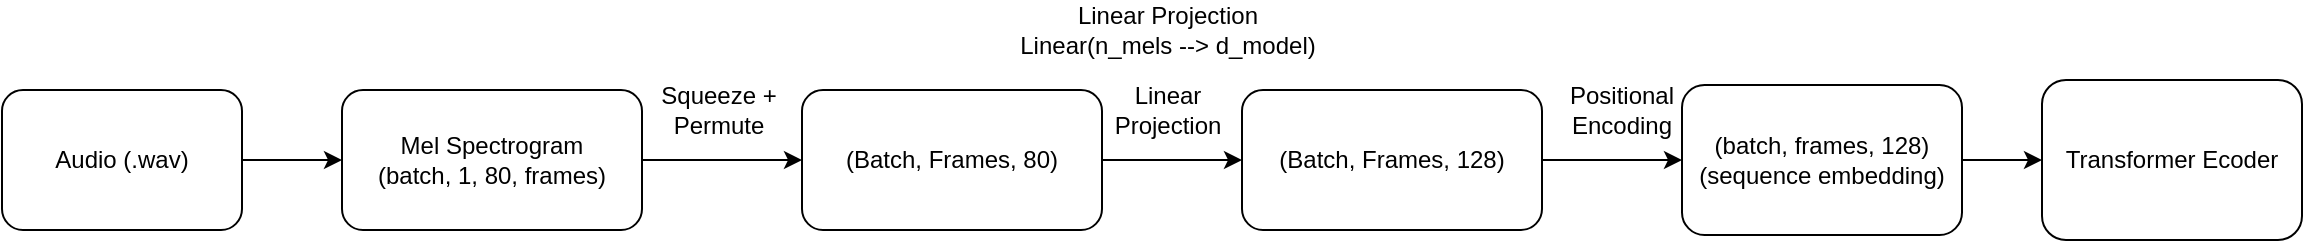 <mxfile version="26.2.14">
  <diagram name="Page-1" id="XduL9CgAANd4o91-GL7N">
    <mxGraphModel dx="1388" dy="648" grid="1" gridSize="10" guides="1" tooltips="1" connect="1" arrows="1" fold="1" page="1" pageScale="1" pageWidth="827" pageHeight="1169" math="0" shadow="0">
      <root>
        <mxCell id="0" />
        <mxCell id="1" parent="0" />
        <mxCell id="bnC9-uB_xjfUs-M4p0_b-18" style="edgeStyle=orthogonalEdgeStyle;rounded=0;orthogonalLoop=1;jettySize=auto;html=1;" edge="1" parent="1" source="bnC9-uB_xjfUs-M4p0_b-15">
          <mxGeometry relative="1" as="geometry">
            <mxPoint x="200" y="350" as="targetPoint" />
          </mxGeometry>
        </mxCell>
        <mxCell id="bnC9-uB_xjfUs-M4p0_b-15" value="Audio (.wav)" style="rounded=1;whiteSpace=wrap;html=1;" vertex="1" parent="1">
          <mxGeometry x="30" y="315" width="120" height="70" as="geometry" />
        </mxCell>
        <mxCell id="bnC9-uB_xjfUs-M4p0_b-20" style="edgeStyle=orthogonalEdgeStyle;rounded=0;orthogonalLoop=1;jettySize=auto;html=1;" edge="1" parent="1" source="bnC9-uB_xjfUs-M4p0_b-19">
          <mxGeometry relative="1" as="geometry">
            <mxPoint x="430" y="350" as="targetPoint" />
          </mxGeometry>
        </mxCell>
        <mxCell id="bnC9-uB_xjfUs-M4p0_b-19" value="Mel Spectrogram&lt;div&gt;(batch, 1, 80, frames)&lt;/div&gt;" style="rounded=1;whiteSpace=wrap;html=1;" vertex="1" parent="1">
          <mxGeometry x="200" y="315" width="150" height="70" as="geometry" />
        </mxCell>
        <mxCell id="bnC9-uB_xjfUs-M4p0_b-21" value="Squeeze + Permute" style="text;html=1;align=center;verticalAlign=middle;whiteSpace=wrap;rounded=0;" vertex="1" parent="1">
          <mxGeometry x="340" y="310" width="97" height="30" as="geometry" />
        </mxCell>
        <mxCell id="bnC9-uB_xjfUs-M4p0_b-24" style="edgeStyle=orthogonalEdgeStyle;rounded=0;orthogonalLoop=1;jettySize=auto;html=1;" edge="1" parent="1" source="bnC9-uB_xjfUs-M4p0_b-22">
          <mxGeometry relative="1" as="geometry">
            <mxPoint x="650" y="350" as="targetPoint" />
          </mxGeometry>
        </mxCell>
        <mxCell id="bnC9-uB_xjfUs-M4p0_b-22" value="(Batch, Frames, 80)" style="rounded=1;whiteSpace=wrap;html=1;" vertex="1" parent="1">
          <mxGeometry x="430" y="315" width="150" height="70" as="geometry" />
        </mxCell>
        <mxCell id="bnC9-uB_xjfUs-M4p0_b-26" value="Linear Projection" style="text;html=1;align=center;verticalAlign=middle;whiteSpace=wrap;rounded=0;" vertex="1" parent="1">
          <mxGeometry x="583" y="310" width="60" height="30" as="geometry" />
        </mxCell>
        <mxCell id="bnC9-uB_xjfUs-M4p0_b-39" style="edgeStyle=orthogonalEdgeStyle;rounded=0;orthogonalLoop=1;jettySize=auto;html=1;" edge="1" parent="1" source="bnC9-uB_xjfUs-M4p0_b-28">
          <mxGeometry relative="1" as="geometry">
            <mxPoint x="870" y="350" as="targetPoint" />
          </mxGeometry>
        </mxCell>
        <mxCell id="bnC9-uB_xjfUs-M4p0_b-28" value="(Batch, Frames, 128)" style="rounded=1;whiteSpace=wrap;html=1;" vertex="1" parent="1">
          <mxGeometry x="650" y="315" width="150" height="70" as="geometry" />
        </mxCell>
        <mxCell id="bnC9-uB_xjfUs-M4p0_b-29" value="Linear Projection&lt;div&gt;Linear(n_mels --&amp;gt; d_model)&lt;/div&gt;" style="text;html=1;align=center;verticalAlign=middle;whiteSpace=wrap;rounded=0;" vertex="1" parent="1">
          <mxGeometry x="538" y="270" width="150" height="30" as="geometry" />
        </mxCell>
        <mxCell id="bnC9-uB_xjfUs-M4p0_b-31" value="Positional Encoding" style="text;html=1;align=center;verticalAlign=middle;whiteSpace=wrap;rounded=0;" vertex="1" parent="1">
          <mxGeometry x="810" y="310" width="60" height="30" as="geometry" />
        </mxCell>
        <mxCell id="bnC9-uB_xjfUs-M4p0_b-40" style="edgeStyle=orthogonalEdgeStyle;rounded=0;orthogonalLoop=1;jettySize=auto;html=1;" edge="1" parent="1" source="bnC9-uB_xjfUs-M4p0_b-32">
          <mxGeometry relative="1" as="geometry">
            <mxPoint x="1050" y="350" as="targetPoint" />
          </mxGeometry>
        </mxCell>
        <mxCell id="bnC9-uB_xjfUs-M4p0_b-32" value="(batch, frames, 128) (sequence embedding)" style="rounded=1;whiteSpace=wrap;html=1;" vertex="1" parent="1">
          <mxGeometry x="870" y="312.5" width="140" height="75" as="geometry" />
        </mxCell>
        <mxCell id="bnC9-uB_xjfUs-M4p0_b-34" value="Transformer Ecoder" style="rounded=1;whiteSpace=wrap;html=1;" vertex="1" parent="1">
          <mxGeometry x="1050" y="310" width="130" height="80" as="geometry" />
        </mxCell>
      </root>
    </mxGraphModel>
  </diagram>
</mxfile>

